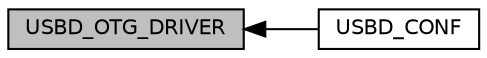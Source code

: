 digraph "USBD_OTG_DRIVER"
{
  edge [fontname="Helvetica",fontsize="10",labelfontname="Helvetica",labelfontsize="10"];
  node [fontname="Helvetica",fontsize="10",shape=record];
  rankdir=LR;
  Node1 [label="USBD_CONF",height=0.2,width=0.4,color="black", fillcolor="white", style="filled",URL="$group___u_s_b_d___c_o_n_f.html",tooltip="usb otg low level driver configuration file "];
  Node0 [label="USBD_OTG_DRIVER",height=0.2,width=0.4,color="black", fillcolor="grey75", style="filled", fontcolor="black"];
  Node0->Node1 [shape=plaintext, dir="back", style="solid"];
}
